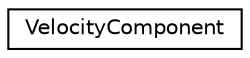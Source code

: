 digraph "Graphical Class Hierarchy"
{
 // LATEX_PDF_SIZE
  edge [fontname="Helvetica",fontsize="10",labelfontname="Helvetica",labelfontsize="10"];
  node [fontname="Helvetica",fontsize="10",shape=record];
  rankdir="LR";
  Node0 [label="VelocityComponent",height=0.2,width=0.4,color="black", fillcolor="white", style="filled",URL="$struct_velocity_component.html",tooltip=" "];
}
